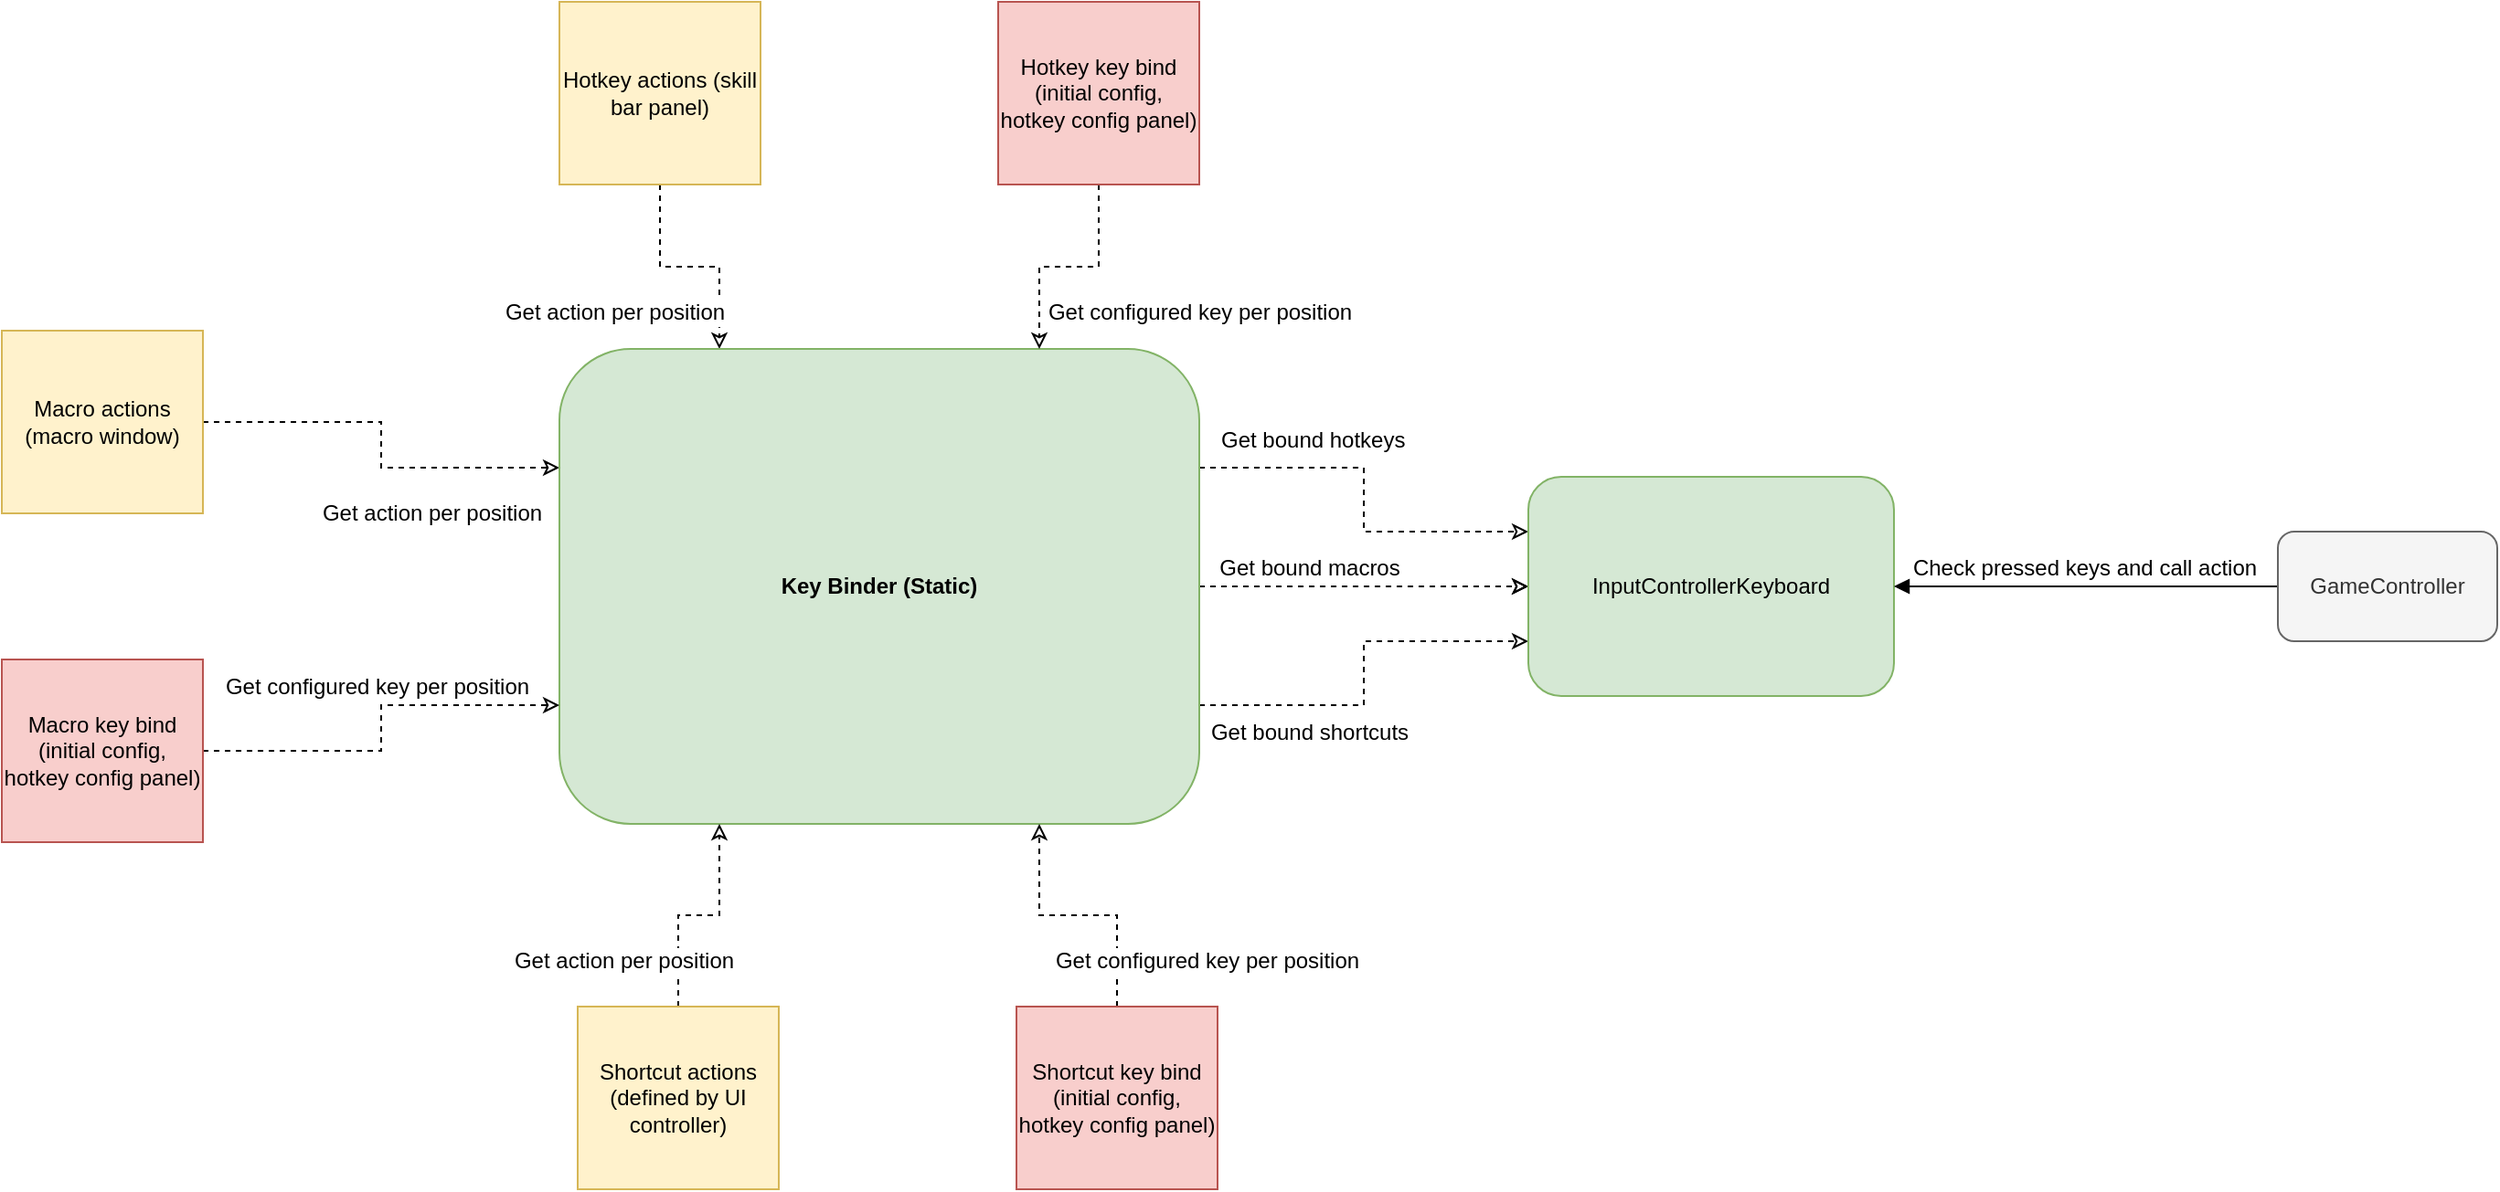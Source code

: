 <mxfile version="11.1.2" type="device"><diagram id="6jpxWg3ttpcD0EIQXR6X" name="Page-1"><mxGraphModel dx="2333" dy="1886" grid="1" gridSize="10" guides="1" tooltips="1" connect="1" arrows="1" fold="1" page="1" pageScale="1" pageWidth="850" pageHeight="1100" math="0" shadow="0"><root><mxCell id="0"/><mxCell id="1" parent="0"/><mxCell id="pBxVPOMXlatPsOxjm67K-10" style="edgeStyle=orthogonalEdgeStyle;rounded=0;orthogonalLoop=1;jettySize=auto;html=1;endArrow=classic;endFill=0;dashed=1;entryX=0.25;entryY=0;entryDx=0;entryDy=0;" edge="1" parent="1" source="pBxVPOMXlatPsOxjm67K-1" target="pBxVPOMXlatPsOxjm67K-4"><mxGeometry relative="1" as="geometry"/></mxCell><mxCell id="pBxVPOMXlatPsOxjm67K-12" value="Get action per position" style="text;html=1;resizable=0;points=[];align=center;verticalAlign=middle;labelBackgroundColor=#ffffff;" vertex="1" connectable="0" parent="pBxVPOMXlatPsOxjm67K-10"><mxGeometry x="-0.168" y="-1" relative="1" as="geometry"><mxPoint x="-31" y="24" as="offset"/></mxGeometry></mxCell><mxCell id="pBxVPOMXlatPsOxjm67K-1" value="Hotkey actions (skill bar panel)" style="rounded=0;whiteSpace=wrap;html=1;horizontal=1;fillColor=#fff2cc;strokeColor=#d6b656;" vertex="1" parent="1"><mxGeometry x="260" y="-40" width="110" height="100" as="geometry"/></mxCell><mxCell id="pBxVPOMXlatPsOxjm67K-16" style="edgeStyle=orthogonalEdgeStyle;rounded=0;orthogonalLoop=1;jettySize=auto;html=1;entryX=0;entryY=0.25;entryDx=0;entryDy=0;dashed=1;endArrow=classic;endFill=0;" edge="1" parent="1" source="pBxVPOMXlatPsOxjm67K-3" target="pBxVPOMXlatPsOxjm67K-4"><mxGeometry relative="1" as="geometry"/></mxCell><mxCell id="pBxVPOMXlatPsOxjm67K-20" value="Get action per position" style="text;html=1;resizable=0;points=[];align=center;verticalAlign=middle;labelBackgroundColor=#ffffff;" vertex="1" connectable="0" parent="pBxVPOMXlatPsOxjm67K-16"><mxGeometry x="-0.29" y="-6" relative="1" as="geometry"><mxPoint x="47" y="44" as="offset"/></mxGeometry></mxCell><mxCell id="pBxVPOMXlatPsOxjm67K-3" value="Macro actions&lt;br&gt;(macro window)" style="rounded=0;whiteSpace=wrap;html=1;horizontal=1;fillColor=#fff2cc;strokeColor=#d6b656;" vertex="1" parent="1"><mxGeometry x="-45" y="140" width="110" height="100" as="geometry"/></mxCell><mxCell id="pBxVPOMXlatPsOxjm67K-29" style="edgeStyle=orthogonalEdgeStyle;rounded=0;orthogonalLoop=1;jettySize=auto;html=1;dashed=1;endArrow=classic;endFill=0;exitX=1;exitY=0.25;exitDx=0;exitDy=0;entryX=0;entryY=0.25;entryDx=0;entryDy=0;" edge="1" parent="1" source="pBxVPOMXlatPsOxjm67K-4" target="pBxVPOMXlatPsOxjm67K-28"><mxGeometry relative="1" as="geometry"/></mxCell><mxCell id="pBxVPOMXlatPsOxjm67K-33" style="edgeStyle=orthogonalEdgeStyle;rounded=0;orthogonalLoop=1;jettySize=auto;html=1;entryX=0;entryY=0.5;entryDx=0;entryDy=0;dashed=1;endArrow=classic;endFill=0;" edge="1" parent="1" source="pBxVPOMXlatPsOxjm67K-4" target="pBxVPOMXlatPsOxjm67K-28"><mxGeometry relative="1" as="geometry"/></mxCell><mxCell id="pBxVPOMXlatPsOxjm67K-34" style="edgeStyle=orthogonalEdgeStyle;rounded=0;orthogonalLoop=1;jettySize=auto;html=1;dashed=1;endArrow=classic;endFill=0;" edge="1" parent="1" source="pBxVPOMXlatPsOxjm67K-4" target="pBxVPOMXlatPsOxjm67K-28"><mxGeometry relative="1" as="geometry"/></mxCell><mxCell id="pBxVPOMXlatPsOxjm67K-36" value="Get bound macros" style="text;html=1;resizable=0;points=[];align=center;verticalAlign=middle;labelBackgroundColor=#ffffff;" vertex="1" connectable="0" parent="pBxVPOMXlatPsOxjm67K-34"><mxGeometry x="-0.711" y="1" relative="1" as="geometry"><mxPoint x="34" y="-9" as="offset"/></mxGeometry></mxCell><mxCell id="pBxVPOMXlatPsOxjm67K-35" style="edgeStyle=orthogonalEdgeStyle;rounded=0;orthogonalLoop=1;jettySize=auto;html=1;entryX=0;entryY=0.75;entryDx=0;entryDy=0;dashed=1;endArrow=classic;endFill=0;exitX=1;exitY=0.75;exitDx=0;exitDy=0;" edge="1" parent="1" source="pBxVPOMXlatPsOxjm67K-4" target="pBxVPOMXlatPsOxjm67K-28"><mxGeometry relative="1" as="geometry"/></mxCell><mxCell id="pBxVPOMXlatPsOxjm67K-37" value="Get bound shortcuts" style="text;html=1;resizable=0;points=[];align=center;verticalAlign=middle;labelBackgroundColor=#ffffff;" vertex="1" connectable="0" parent="pBxVPOMXlatPsOxjm67K-35"><mxGeometry x="-0.73" y="-1" relative="1" as="geometry"><mxPoint x="31" y="14" as="offset"/></mxGeometry></mxCell><mxCell id="pBxVPOMXlatPsOxjm67K-4" value="Key Binder (Static)" style="rounded=1;whiteSpace=wrap;html=1;fillColor=#d5e8d4;strokeColor=#82b366;fontStyle=1" vertex="1" parent="1"><mxGeometry x="260" y="150" width="350" height="260" as="geometry"/></mxCell><mxCell id="pBxVPOMXlatPsOxjm67K-14" style="edgeStyle=orthogonalEdgeStyle;rounded=0;orthogonalLoop=1;jettySize=auto;html=1;entryX=0.75;entryY=0;entryDx=0;entryDy=0;dashed=1;endArrow=classic;endFill=0;" edge="1" parent="1" source="pBxVPOMXlatPsOxjm67K-13" target="pBxVPOMXlatPsOxjm67K-4"><mxGeometry relative="1" as="geometry"/></mxCell><mxCell id="pBxVPOMXlatPsOxjm67K-15" value="Get configured key per position" style="text;html=1;resizable=0;points=[];align=center;verticalAlign=middle;labelBackgroundColor=#ffffff;" vertex="1" connectable="0" parent="pBxVPOMXlatPsOxjm67K-14"><mxGeometry x="0.107" y="1" relative="1" as="geometry"><mxPoint x="78" y="24" as="offset"/></mxGeometry></mxCell><mxCell id="pBxVPOMXlatPsOxjm67K-13" value="Hotkey key bind (initial config, hotkey config panel)" style="rounded=0;whiteSpace=wrap;html=1;horizontal=1;fillColor=#f8cecc;strokeColor=#b85450;" vertex="1" parent="1"><mxGeometry x="500" y="-40" width="110" height="100" as="geometry"/></mxCell><mxCell id="pBxVPOMXlatPsOxjm67K-18" style="edgeStyle=orthogonalEdgeStyle;rounded=0;orthogonalLoop=1;jettySize=auto;html=1;entryX=0;entryY=0.75;entryDx=0;entryDy=0;dashed=1;endArrow=classic;endFill=0;" edge="1" parent="1" source="pBxVPOMXlatPsOxjm67K-17" target="pBxVPOMXlatPsOxjm67K-4"><mxGeometry relative="1" as="geometry"/></mxCell><mxCell id="pBxVPOMXlatPsOxjm67K-21" value="Get configured key per position" style="text;html=1;resizable=0;points=[];align=center;verticalAlign=middle;labelBackgroundColor=#ffffff;" vertex="1" connectable="0" parent="pBxVPOMXlatPsOxjm67K-18"><mxGeometry x="-0.063" y="49" relative="1" as="geometry"><mxPoint x="46" y="-30" as="offset"/></mxGeometry></mxCell><mxCell id="pBxVPOMXlatPsOxjm67K-17" value="Macro key bind (initial config, hotkey config panel)" style="rounded=0;whiteSpace=wrap;html=1;horizontal=1;fillColor=#f8cecc;strokeColor=#b85450;" vertex="1" parent="1"><mxGeometry x="-45" y="320" width="110" height="100" as="geometry"/></mxCell><mxCell id="pBxVPOMXlatPsOxjm67K-22" style="edgeStyle=orthogonalEdgeStyle;rounded=0;orthogonalLoop=1;jettySize=auto;html=1;endArrow=classic;endFill=0;dashed=1;entryX=0.25;entryY=1;entryDx=0;entryDy=0;" edge="1" parent="1" source="pBxVPOMXlatPsOxjm67K-24" target="pBxVPOMXlatPsOxjm67K-4"><mxGeometry relative="1" as="geometry"><mxPoint x="358" y="740" as="targetPoint"/></mxGeometry></mxCell><mxCell id="pBxVPOMXlatPsOxjm67K-23" value="Get action per position" style="text;html=1;resizable=0;points=[];align=center;verticalAlign=middle;labelBackgroundColor=#ffffff;" vertex="1" connectable="0" parent="pBxVPOMXlatPsOxjm67K-22"><mxGeometry x="-0.168" y="-1" relative="1" as="geometry"><mxPoint x="-31" y="24" as="offset"/></mxGeometry></mxCell><mxCell id="pBxVPOMXlatPsOxjm67K-24" value="Shortcut actions&lt;br&gt;(defined by UI controller)" style="rounded=0;whiteSpace=wrap;html=1;horizontal=1;fillColor=#fff2cc;strokeColor=#d6b656;" vertex="1" parent="1"><mxGeometry x="270" y="510" width="110" height="100" as="geometry"/></mxCell><mxCell id="pBxVPOMXlatPsOxjm67K-25" style="edgeStyle=orthogonalEdgeStyle;rounded=0;orthogonalLoop=1;jettySize=auto;html=1;entryX=0.75;entryY=1;entryDx=0;entryDy=0;dashed=1;endArrow=classic;endFill=0;" edge="1" parent="1" source="pBxVPOMXlatPsOxjm67K-27" target="pBxVPOMXlatPsOxjm67K-4"><mxGeometry relative="1" as="geometry"><mxPoint x="533" y="740" as="targetPoint"/></mxGeometry></mxCell><mxCell id="pBxVPOMXlatPsOxjm67K-26" value="Get configured key per position" style="text;html=1;resizable=0;points=[];align=center;verticalAlign=middle;labelBackgroundColor=#ffffff;" vertex="1" connectable="0" parent="pBxVPOMXlatPsOxjm67K-25"><mxGeometry x="0.107" y="1" relative="1" as="geometry"><mxPoint x="78" y="24" as="offset"/></mxGeometry></mxCell><mxCell id="pBxVPOMXlatPsOxjm67K-27" value="Shortcut key bind (initial config, hotkey config panel)" style="rounded=0;whiteSpace=wrap;html=1;horizontal=1;fillColor=#f8cecc;strokeColor=#b85450;" vertex="1" parent="1"><mxGeometry x="510" y="510" width="110" height="100" as="geometry"/></mxCell><mxCell id="pBxVPOMXlatPsOxjm67K-28" value="InputControllerKeyboard" style="rounded=1;whiteSpace=wrap;html=1;fillColor=#d5e8d4;strokeColor=#82b366;" vertex="1" parent="1"><mxGeometry x="790" y="220" width="200" height="120" as="geometry"/></mxCell><mxCell id="pBxVPOMXlatPsOxjm67K-30" value="Get bound hotkeys" style="text;html=1;resizable=0;points=[];autosize=1;align=left;verticalAlign=top;spacingTop=-4;" vertex="1" parent="1"><mxGeometry x="620" y="190" width="120" height="20" as="geometry"/></mxCell><mxCell id="pBxVPOMXlatPsOxjm67K-40" style="edgeStyle=orthogonalEdgeStyle;rounded=0;orthogonalLoop=1;jettySize=auto;html=1;endArrow=block;endFill=1;" edge="1" parent="1" source="pBxVPOMXlatPsOxjm67K-39" target="pBxVPOMXlatPsOxjm67K-28"><mxGeometry relative="1" as="geometry"/></mxCell><mxCell id="pBxVPOMXlatPsOxjm67K-41" value="Check pressed keys and call action" style="text;html=1;resizable=0;points=[];align=center;verticalAlign=middle;labelBackgroundColor=#ffffff;" vertex="1" connectable="0" parent="pBxVPOMXlatPsOxjm67K-40"><mxGeometry x="0.185" y="2" relative="1" as="geometry"><mxPoint x="18" y="-12" as="offset"/></mxGeometry></mxCell><mxCell id="pBxVPOMXlatPsOxjm67K-39" value="GameController" style="rounded=1;whiteSpace=wrap;html=1;fillColor=#f5f5f5;strokeColor=#666666;fontColor=#333333;" vertex="1" parent="1"><mxGeometry x="1200" y="250" width="120" height="60" as="geometry"/></mxCell></root></mxGraphModel></diagram></mxfile>